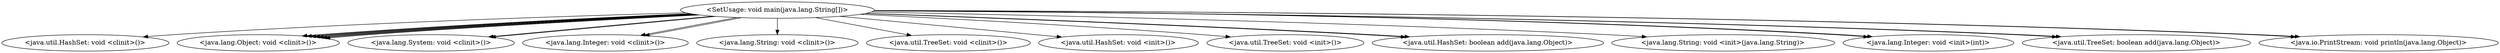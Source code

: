 digraph "call-graph" {
    "<SetUsage: void main(java.lang.String[])>"
    "<java.util.HashSet: void <clinit>()>"
    "<SetUsage: void main(java.lang.String[])>"->"<java.util.HashSet: void <clinit>()>";
    "<java.lang.Object: void <clinit>()>"
    "<SetUsage: void main(java.lang.String[])>"->"<java.lang.Object: void <clinit>()>";
    "<java.lang.System: void <clinit>()>"
    "<SetUsage: void main(java.lang.String[])>"->"<java.lang.System: void <clinit>()>";
    "<SetUsage: void main(java.lang.String[])>"->"<java.lang.Object: void <clinit>()>";
    "<SetUsage: void main(java.lang.String[])>"->"<java.lang.System: void <clinit>()>";
    "<SetUsage: void main(java.lang.String[])>"->"<java.lang.Object: void <clinit>()>";
    "<java.lang.Integer: void <clinit>()>"
    "<SetUsage: void main(java.lang.String[])>"->"<java.lang.Integer: void <clinit>()>";
    "<SetUsage: void main(java.lang.String[])>"->"<java.lang.Object: void <clinit>()>";
    "<SetUsage: void main(java.lang.String[])>"->"<java.lang.Integer: void <clinit>()>";
    "<SetUsage: void main(java.lang.String[])>"->"<java.lang.Object: void <clinit>()>";
    "<java.lang.String: void <clinit>()>"
    "<SetUsage: void main(java.lang.String[])>"->"<java.lang.String: void <clinit>()>";
    "<SetUsage: void main(java.lang.String[])>"->"<java.lang.Object: void <clinit>()>";
    "<java.util.TreeSet: void <clinit>()>"
    "<SetUsage: void main(java.lang.String[])>"->"<java.util.TreeSet: void <clinit>()>";
    "<SetUsage: void main(java.lang.String[])>"->"<java.lang.Object: void <clinit>()>";
    "<java.util.HashSet: void <init>()>"
    "<SetUsage: void main(java.lang.String[])>"->"<java.util.HashSet: void <init>()>";
    "<java.util.TreeSet: void <init>()>"
    "<SetUsage: void main(java.lang.String[])>"->"<java.util.TreeSet: void <init>()>";
    "<java.util.HashSet: boolean add(java.lang.Object)>"
    "<SetUsage: void main(java.lang.String[])>"->"<java.util.HashSet: boolean add(java.lang.Object)>";
    "<SetUsage: void main(java.lang.String[])>"->"<java.util.HashSet: boolean add(java.lang.Object)>";
    "<java.lang.String: void <init>(java.lang.String)>"
    "<SetUsage: void main(java.lang.String[])>"->"<java.lang.String: void <init>(java.lang.String)>";
    "<java.lang.Integer: void <init>(int)>"
    "<SetUsage: void main(java.lang.String[])>"->"<java.lang.Integer: void <init>(int)>";
    "<java.util.TreeSet: boolean add(java.lang.Object)>"
    "<SetUsage: void main(java.lang.String[])>"->"<java.util.TreeSet: boolean add(java.lang.Object)>";
    "<SetUsage: void main(java.lang.String[])>"->"<java.util.TreeSet: boolean add(java.lang.Object)>";
    "<SetUsage: void main(java.lang.String[])>"->"<java.lang.Integer: void <init>(int)>";
    "<java.io.PrintStream: void println(java.lang.Object)>"
    "<SetUsage: void main(java.lang.String[])>"->"<java.io.PrintStream: void println(java.lang.Object)>";
    "<SetUsage: void main(java.lang.String[])>"->"<java.io.PrintStream: void println(java.lang.Object)>";
}
